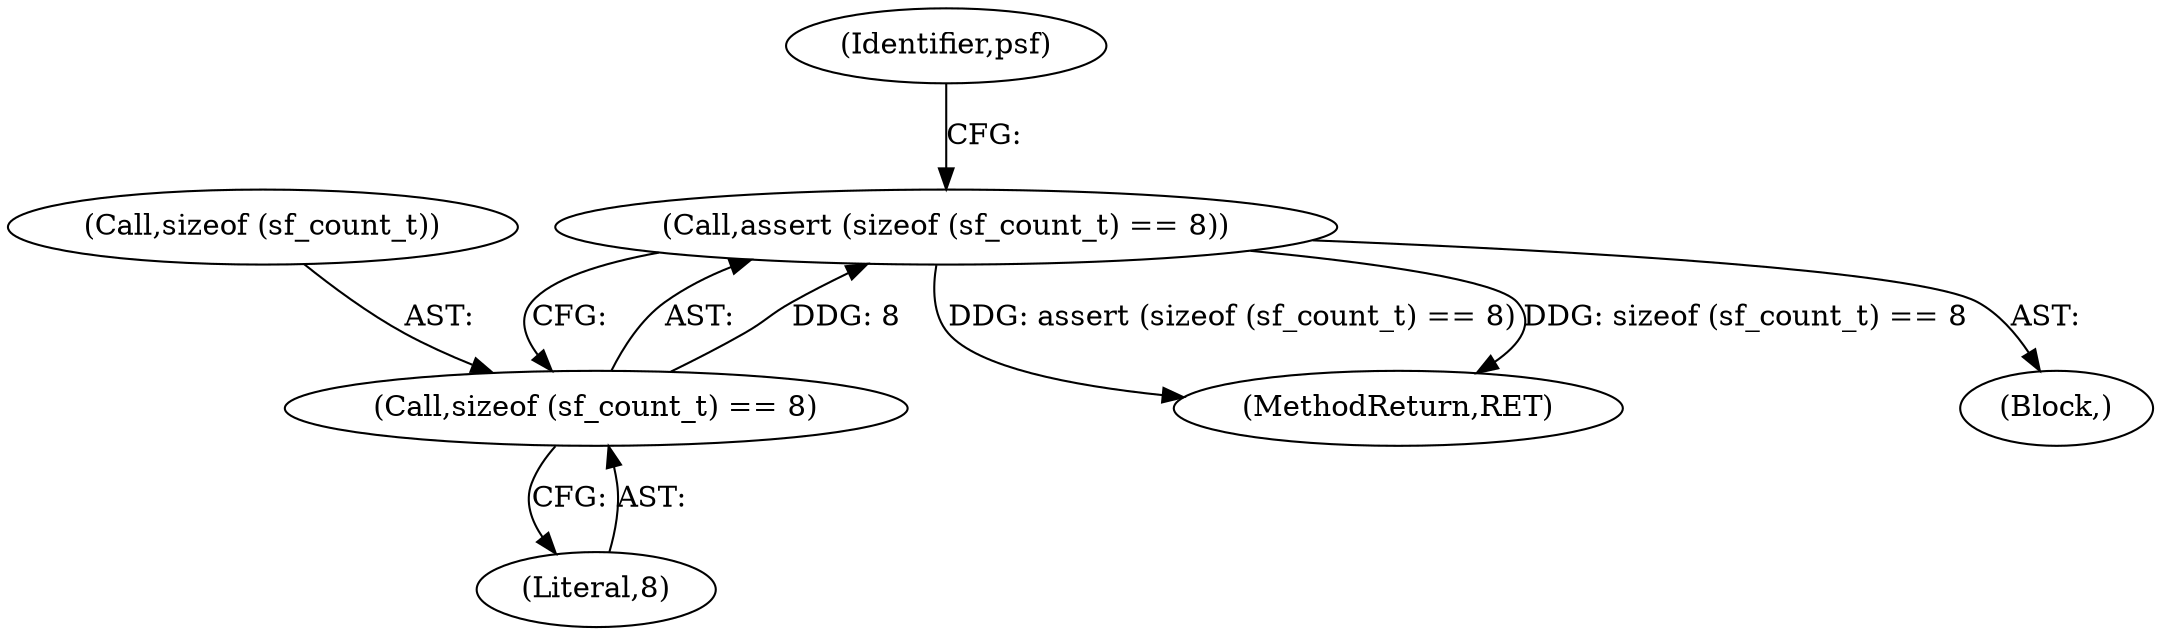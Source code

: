 digraph "0_libsndfile_708e996c87c5fae77b104ccfeb8f6db784c32074_19@API" {
"1000108" [label="(Call,assert (sizeof (sf_count_t) == 8))"];
"1000109" [label="(Call,sizeof (sf_count_t) == 8)"];
"1000178" [label="(MethodReturn,RET)"];
"1000109" [label="(Call,sizeof (sf_count_t) == 8)"];
"1000112" [label="(Literal,8)"];
"1000110" [label="(Call,sizeof (sf_count_t))"];
"1000106" [label="(Block,)"];
"1000108" [label="(Call,assert (sizeof (sf_count_t) == 8))"];
"1000116" [label="(Identifier,psf)"];
"1000108" -> "1000106"  [label="AST: "];
"1000108" -> "1000109"  [label="CFG: "];
"1000109" -> "1000108"  [label="AST: "];
"1000116" -> "1000108"  [label="CFG: "];
"1000108" -> "1000178"  [label="DDG: assert (sizeof (sf_count_t) == 8)"];
"1000108" -> "1000178"  [label="DDG: sizeof (sf_count_t) == 8"];
"1000109" -> "1000108"  [label="DDG: 8"];
"1000109" -> "1000112"  [label="CFG: "];
"1000110" -> "1000109"  [label="AST: "];
"1000112" -> "1000109"  [label="AST: "];
}
